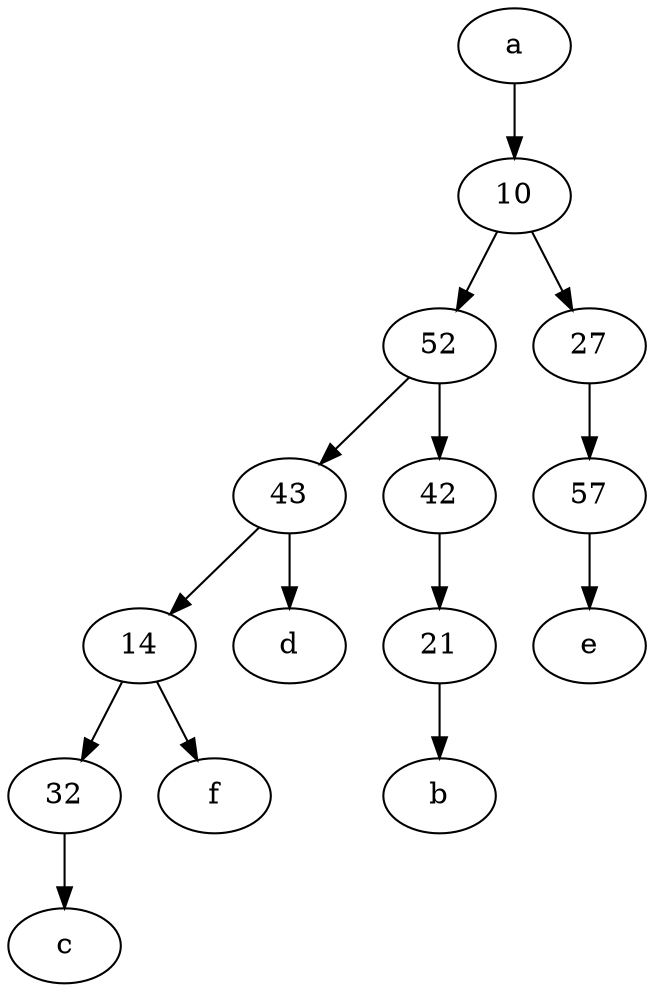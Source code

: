 digraph  {
	14;
	10;
	21;
	32;
	52;
	27;
	a [pos="40,10!"];
	57;
	43;
	42;
	14 -> 32;
	21 -> b;
	10 -> 27;
	27 -> 57;
	42 -> 21;
	a -> 10;
	14 -> f;
	52 -> 43;
	10 -> 52;
	52 -> 42;
	43 -> 14;
	43 -> d;
	57 -> e;
	32 -> c;

	}